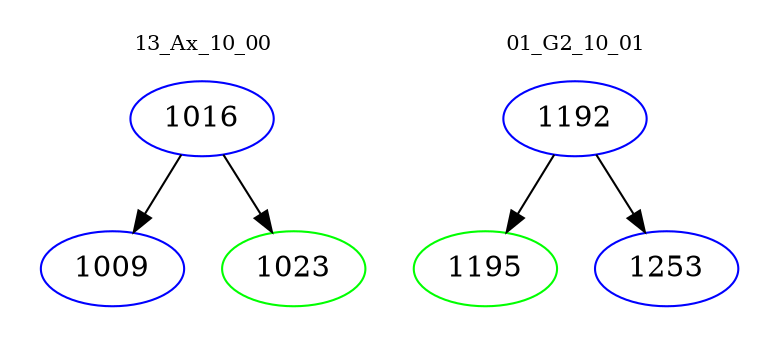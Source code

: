 digraph{
subgraph cluster_0 {
color = white
label = "13_Ax_10_00";
fontsize=10;
T0_1016 [label="1016", color="blue"]
T0_1016 -> T0_1009 [color="black"]
T0_1009 [label="1009", color="blue"]
T0_1016 -> T0_1023 [color="black"]
T0_1023 [label="1023", color="green"]
}
subgraph cluster_1 {
color = white
label = "01_G2_10_01";
fontsize=10;
T1_1192 [label="1192", color="blue"]
T1_1192 -> T1_1195 [color="black"]
T1_1195 [label="1195", color="green"]
T1_1192 -> T1_1253 [color="black"]
T1_1253 [label="1253", color="blue"]
}
}
